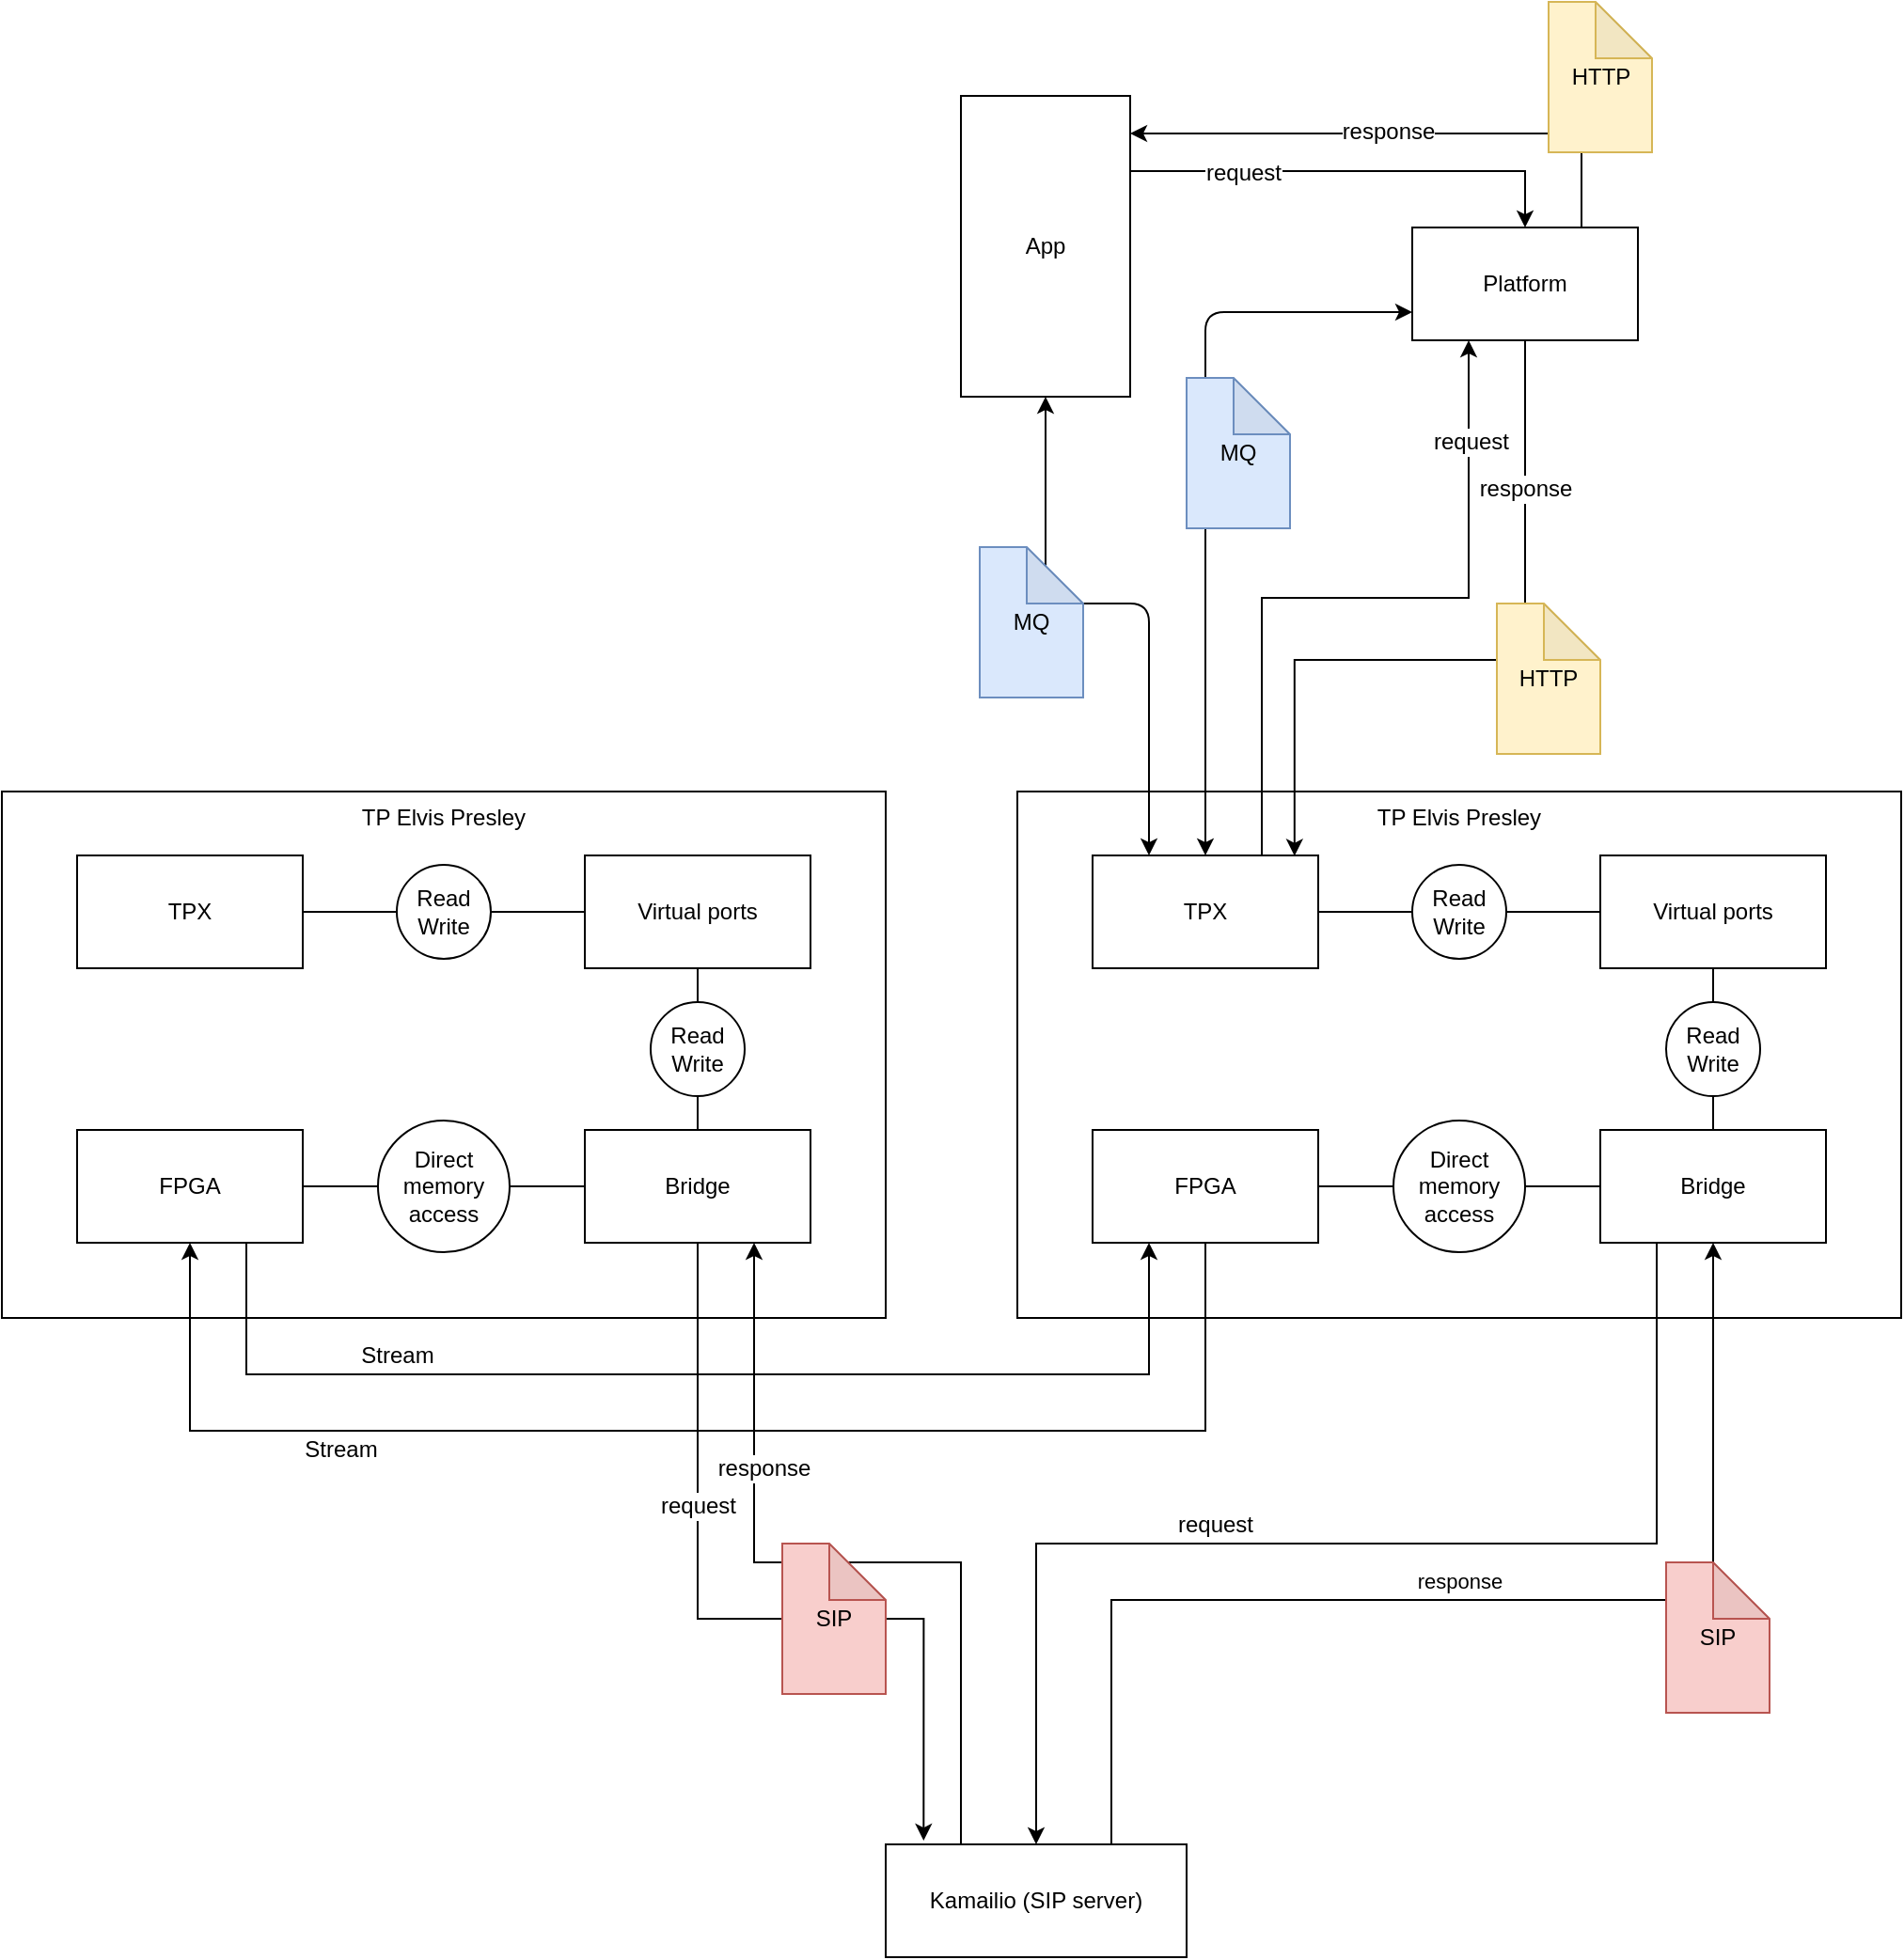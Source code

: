 <mxfile version="11.2.5" type="device" pages="1"><diagram id="ucgz9xVN6ALSLHqPkcyU" name="Page-1"><mxGraphModel dx="2407" dy="1391" grid="1" gridSize="10" guides="1" tooltips="1" connect="1" arrows="1" fold="1" page="1" pageScale="1" pageWidth="827" pageHeight="1169" math="0" shadow="0"><root><mxCell id="0"/><mxCell id="1" parent="0"/><mxCell id="TLOdBPNr-aB5FN_dAV48-18" style="edgeStyle=orthogonalEdgeStyle;rounded=0;orthogonalLoop=1;jettySize=auto;html=1;exitX=1;exitY=0.25;exitDx=0;exitDy=0;entryX=0.5;entryY=0;entryDx=0;entryDy=0;" edge="1" parent="1" source="TLOdBPNr-aB5FN_dAV48-1" target="TLOdBPNr-aB5FN_dAV48-2"><mxGeometry relative="1" as="geometry"/></mxCell><mxCell id="TLOdBPNr-aB5FN_dAV48-20" value="request" style="text;html=1;resizable=0;points=[];align=center;verticalAlign=middle;labelBackgroundColor=#ffffff;" vertex="1" connectable="0" parent="TLOdBPNr-aB5FN_dAV48-18"><mxGeometry x="-0.507" y="-1" relative="1" as="geometry"><mxPoint x="1" y="-0.5" as="offset"/></mxGeometry></mxCell><mxCell id="TLOdBPNr-aB5FN_dAV48-1" value="App" style="rounded=0;whiteSpace=wrap;html=1;" vertex="1" parent="1"><mxGeometry x="230" y="120" width="90" height="160" as="geometry"/></mxCell><mxCell id="TLOdBPNr-aB5FN_dAV48-19" style="edgeStyle=orthogonalEdgeStyle;rounded=0;orthogonalLoop=1;jettySize=auto;html=1;exitX=0.75;exitY=0;exitDx=0;exitDy=0;entryX=1;entryY=0.125;entryDx=0;entryDy=0;entryPerimeter=0;" edge="1" parent="1" source="TLOdBPNr-aB5FN_dAV48-2" target="TLOdBPNr-aB5FN_dAV48-1"><mxGeometry relative="1" as="geometry"/></mxCell><mxCell id="TLOdBPNr-aB5FN_dAV48-21" value="response" style="text;html=1;resizable=0;points=[];align=center;verticalAlign=middle;labelBackgroundColor=#ffffff;" vertex="1" connectable="0" parent="TLOdBPNr-aB5FN_dAV48-19"><mxGeometry x="0.059" y="-1" relative="1" as="geometry"><mxPoint as="offset"/></mxGeometry></mxCell><mxCell id="TLOdBPNr-aB5FN_dAV48-2" value="Platform" style="rounded=0;whiteSpace=wrap;html=1;" vertex="1" parent="1"><mxGeometry x="470" y="190" width="120" height="60" as="geometry"/></mxCell><mxCell id="TLOdBPNr-aB5FN_dAV48-3" value="TP Elvis Presley" style="rounded=0;whiteSpace=wrap;html=1;verticalAlign=top;" vertex="1" parent="1"><mxGeometry x="260" y="490" width="470" height="280" as="geometry"/></mxCell><mxCell id="TLOdBPNr-aB5FN_dAV48-24" style="edgeStyle=orthogonalEdgeStyle;rounded=0;orthogonalLoop=1;jettySize=auto;html=1;exitX=0.75;exitY=0;exitDx=0;exitDy=0;entryX=0.25;entryY=1;entryDx=0;entryDy=0;" edge="1" parent="1" source="TLOdBPNr-aB5FN_dAV48-5" target="TLOdBPNr-aB5FN_dAV48-2"><mxGeometry relative="1" as="geometry"/></mxCell><mxCell id="TLOdBPNr-aB5FN_dAV48-28" value="request" style="text;html=1;resizable=0;points=[];align=center;verticalAlign=middle;labelBackgroundColor=#ffffff;" vertex="1" connectable="0" parent="TLOdBPNr-aB5FN_dAV48-24"><mxGeometry x="0.722" y="-1" relative="1" as="geometry"><mxPoint as="offset"/></mxGeometry></mxCell><mxCell id="TLOdBPNr-aB5FN_dAV48-5" value="TPX" style="rounded=0;whiteSpace=wrap;html=1;" vertex="1" parent="1"><mxGeometry x="300" y="524" width="120" height="60" as="geometry"/></mxCell><mxCell id="TLOdBPNr-aB5FN_dAV48-6" value="Virtual ports" style="rounded=0;whiteSpace=wrap;html=1;" vertex="1" parent="1"><mxGeometry x="570" y="524" width="120" height="60" as="geometry"/></mxCell><mxCell id="TLOdBPNr-aB5FN_dAV48-34" style="edgeStyle=orthogonalEdgeStyle;rounded=0;orthogonalLoop=1;jettySize=auto;html=1;exitX=0.25;exitY=1;exitDx=0;exitDy=0;entryX=0.5;entryY=0;entryDx=0;entryDy=0;" edge="1" parent="1" source="TLOdBPNr-aB5FN_dAV48-7" target="TLOdBPNr-aB5FN_dAV48-33"><mxGeometry relative="1" as="geometry"><mxPoint x="360" y="1030" as="targetPoint"/><Array as="points"><mxPoint x="600" y="890"/><mxPoint x="270" y="890"/></Array></mxGeometry></mxCell><mxCell id="TLOdBPNr-aB5FN_dAV48-36" value="request" style="text;html=1;resizable=0;points=[];align=center;verticalAlign=middle;labelBackgroundColor=#ffffff;" vertex="1" connectable="0" parent="TLOdBPNr-aB5FN_dAV48-34"><mxGeometry x="0.049" y="-2" relative="1" as="geometry"><mxPoint x="-54" y="-8" as="offset"/></mxGeometry></mxCell><mxCell id="TLOdBPNr-aB5FN_dAV48-7" value="Bridge" style="rounded=0;whiteSpace=wrap;html=1;" vertex="1" parent="1"><mxGeometry x="570" y="670" width="120" height="60" as="geometry"/></mxCell><mxCell id="TLOdBPNr-aB5FN_dAV48-8" value="FPGA" style="rounded=0;whiteSpace=wrap;html=1;" vertex="1" parent="1"><mxGeometry x="300" y="670" width="120" height="60" as="geometry"/></mxCell><mxCell id="TLOdBPNr-aB5FN_dAV48-9" value="Read&lt;br&gt;Write" style="ellipse;whiteSpace=wrap;html=1;aspect=fixed;" vertex="1" parent="1"><mxGeometry x="470" y="529" width="50" height="50" as="geometry"/></mxCell><mxCell id="TLOdBPNr-aB5FN_dAV48-10" value="Read&lt;br&gt;Write" style="ellipse;whiteSpace=wrap;html=1;aspect=fixed;" vertex="1" parent="1"><mxGeometry x="605" y="602" width="50" height="50" as="geometry"/></mxCell><mxCell id="TLOdBPNr-aB5FN_dAV48-11" value="Direct&lt;br&gt;memory&lt;br&gt;access" style="ellipse;whiteSpace=wrap;html=1;aspect=fixed;" vertex="1" parent="1"><mxGeometry x="460" y="665" width="70" height="70" as="geometry"/></mxCell><mxCell id="TLOdBPNr-aB5FN_dAV48-12" value="" style="endArrow=none;html=1;entryX=1;entryY=0.5;entryDx=0;entryDy=0;" edge="1" parent="1" source="TLOdBPNr-aB5FN_dAV48-11" target="TLOdBPNr-aB5FN_dAV48-8"><mxGeometry width="50" height="50" relative="1" as="geometry"><mxPoint x="110" y="840" as="sourcePoint"/><mxPoint x="160" y="790" as="targetPoint"/></mxGeometry></mxCell><mxCell id="TLOdBPNr-aB5FN_dAV48-13" value="" style="endArrow=none;html=1;entryX=1;entryY=0.5;entryDx=0;entryDy=0;exitX=0;exitY=0.5;exitDx=0;exitDy=0;" edge="1" parent="1" source="TLOdBPNr-aB5FN_dAV48-7" target="TLOdBPNr-aB5FN_dAV48-11"><mxGeometry width="50" height="50" relative="1" as="geometry"><mxPoint x="470.0" y="710" as="sourcePoint"/><mxPoint x="430" y="710" as="targetPoint"/></mxGeometry></mxCell><mxCell id="TLOdBPNr-aB5FN_dAV48-14" value="" style="endArrow=none;html=1;entryX=0.5;entryY=1;entryDx=0;entryDy=0;exitX=0.5;exitY=0;exitDx=0;exitDy=0;" edge="1" parent="1" source="TLOdBPNr-aB5FN_dAV48-7" target="TLOdBPNr-aB5FN_dAV48-10"><mxGeometry width="50" height="50" relative="1" as="geometry"><mxPoint x="580" y="710" as="sourcePoint"/><mxPoint x="540.0" y="710" as="targetPoint"/></mxGeometry></mxCell><mxCell id="TLOdBPNr-aB5FN_dAV48-15" value="" style="endArrow=none;html=1;entryX=0.5;entryY=1;entryDx=0;entryDy=0;exitX=0.5;exitY=0;exitDx=0;exitDy=0;" edge="1" parent="1" source="TLOdBPNr-aB5FN_dAV48-10" target="TLOdBPNr-aB5FN_dAV48-6"><mxGeometry width="50" height="50" relative="1" as="geometry"><mxPoint x="630" y="600" as="sourcePoint"/><mxPoint x="640" y="662" as="targetPoint"/></mxGeometry></mxCell><mxCell id="TLOdBPNr-aB5FN_dAV48-16" value="" style="endArrow=none;html=1;entryX=0;entryY=0.5;entryDx=0;entryDy=0;exitX=1;exitY=0.5;exitDx=0;exitDy=0;" edge="1" parent="1" source="TLOdBPNr-aB5FN_dAV48-9" target="TLOdBPNr-aB5FN_dAV48-6"><mxGeometry width="50" height="50" relative="1" as="geometry"><mxPoint x="640" y="612" as="sourcePoint"/><mxPoint x="640" y="594" as="targetPoint"/></mxGeometry></mxCell><mxCell id="TLOdBPNr-aB5FN_dAV48-17" value="" style="endArrow=none;html=1;entryX=0;entryY=0.5;entryDx=0;entryDy=0;exitX=1;exitY=0.5;exitDx=0;exitDy=0;" edge="1" parent="1" source="TLOdBPNr-aB5FN_dAV48-5" target="TLOdBPNr-aB5FN_dAV48-9"><mxGeometry width="50" height="50" relative="1" as="geometry"><mxPoint x="530.0" y="564" as="sourcePoint"/><mxPoint x="580" y="564" as="targetPoint"/></mxGeometry></mxCell><mxCell id="TLOdBPNr-aB5FN_dAV48-23" value="HTTP" style="shape=note;whiteSpace=wrap;html=1;backgroundOutline=1;darkOpacity=0.05;fillColor=#fff2cc;strokeColor=#d6b656;" vertex="1" parent="1"><mxGeometry x="542.5" y="70" width="55" height="80" as="geometry"/></mxCell><mxCell id="TLOdBPNr-aB5FN_dAV48-25" style="edgeStyle=orthogonalEdgeStyle;rounded=0;orthogonalLoop=1;jettySize=auto;html=1;exitX=0.5;exitY=1;exitDx=0;exitDy=0;entryX=0.895;entryY=0.005;entryDx=0;entryDy=0;entryPerimeter=0;" edge="1" parent="1" source="TLOdBPNr-aB5FN_dAV48-2" target="TLOdBPNr-aB5FN_dAV48-5"><mxGeometry relative="1" as="geometry"><mxPoint x="408" y="440" as="targetPoint"/><Array as="points"><mxPoint x="530" y="420"/><mxPoint x="407" y="420"/></Array></mxGeometry></mxCell><mxCell id="TLOdBPNr-aB5FN_dAV48-27" value="response" style="text;html=1;resizable=0;points=[];align=center;verticalAlign=middle;labelBackgroundColor=#ffffff;" vertex="1" connectable="0" parent="TLOdBPNr-aB5FN_dAV48-25"><mxGeometry x="-0.602" relative="1" as="geometry"><mxPoint as="offset"/></mxGeometry></mxCell><mxCell id="TLOdBPNr-aB5FN_dAV48-26" value="HTTP" style="shape=note;whiteSpace=wrap;html=1;backgroundOutline=1;darkOpacity=0.05;fillColor=#fff2cc;strokeColor=#d6b656;" vertex="1" parent="1"><mxGeometry x="515" y="390" width="55" height="80" as="geometry"/></mxCell><mxCell id="TLOdBPNr-aB5FN_dAV48-29" value="" style="endArrow=classic;startArrow=classic;html=1;entryX=0.25;entryY=0;entryDx=0;entryDy=0;exitX=0.5;exitY=1;exitDx=0;exitDy=0;" edge="1" parent="1" source="TLOdBPNr-aB5FN_dAV48-1" target="TLOdBPNr-aB5FN_dAV48-5"><mxGeometry width="50" height="50" relative="1" as="geometry"><mxPoint x="300" y="430" as="sourcePoint"/><mxPoint x="280" y="790" as="targetPoint"/><Array as="points"><mxPoint x="275" y="390"/><mxPoint x="330" y="390"/></Array></mxGeometry></mxCell><mxCell id="TLOdBPNr-aB5FN_dAV48-30" value="MQ" style="shape=note;whiteSpace=wrap;html=1;backgroundOutline=1;darkOpacity=0.05;fillColor=#dae8fc;strokeColor=#6c8ebf;" vertex="1" parent="1"><mxGeometry x="240" y="360" width="55" height="80" as="geometry"/></mxCell><mxCell id="TLOdBPNr-aB5FN_dAV48-31" value="" style="endArrow=classic;startArrow=classic;html=1;entryX=0.5;entryY=0;entryDx=0;entryDy=0;exitX=0;exitY=0.75;exitDx=0;exitDy=0;" edge="1" parent="1" source="TLOdBPNr-aB5FN_dAV48-2" target="TLOdBPNr-aB5FN_dAV48-5"><mxGeometry width="50" height="50" relative="1" as="geometry"><mxPoint x="360" y="410" as="sourcePoint"/><mxPoint x="280" y="790" as="targetPoint"/><Array as="points"><mxPoint x="360" y="235"/></Array></mxGeometry></mxCell><mxCell id="TLOdBPNr-aB5FN_dAV48-32" value="MQ" style="shape=note;whiteSpace=wrap;html=1;backgroundOutline=1;darkOpacity=0.05;fillColor=#dae8fc;strokeColor=#6c8ebf;" vertex="1" parent="1"><mxGeometry x="350" y="270" width="55" height="80" as="geometry"/></mxCell><mxCell id="TLOdBPNr-aB5FN_dAV48-35" value="response" style="edgeStyle=orthogonalEdgeStyle;rounded=0;orthogonalLoop=1;jettySize=auto;html=1;exitX=0.75;exitY=0;exitDx=0;exitDy=0;entryX=0.5;entryY=1;entryDx=0;entryDy=0;" edge="1" parent="1" source="TLOdBPNr-aB5FN_dAV48-33" target="TLOdBPNr-aB5FN_dAV48-7"><mxGeometry x="-0.015" y="10" relative="1" as="geometry"><Array as="points"><mxPoint x="310" y="920"/><mxPoint x="630" y="920"/></Array><mxPoint as="offset"/></mxGeometry></mxCell><mxCell id="TLOdBPNr-aB5FN_dAV48-33" value="Kamailio (SIP server)" style="rounded=0;whiteSpace=wrap;html=1;" vertex="1" parent="1"><mxGeometry x="190" y="1050" width="160" height="60" as="geometry"/></mxCell><mxCell id="TLOdBPNr-aB5FN_dAV48-37" value="SIP" style="shape=note;whiteSpace=wrap;html=1;backgroundOutline=1;darkOpacity=0.05;fillColor=#f8cecc;strokeColor=#b85450;" vertex="1" parent="1"><mxGeometry x="605" y="900" width="55" height="80" as="geometry"/></mxCell><mxCell id="TLOdBPNr-aB5FN_dAV48-38" value="TP Elvis Presley" style="rounded=0;whiteSpace=wrap;html=1;verticalAlign=top;" vertex="1" parent="1"><mxGeometry x="-280" y="490" width="470" height="280" as="geometry"/></mxCell><mxCell id="TLOdBPNr-aB5FN_dAV48-39" value="TPX" style="rounded=0;whiteSpace=wrap;html=1;" vertex="1" parent="1"><mxGeometry x="-240" y="524" width="120" height="60" as="geometry"/></mxCell><mxCell id="TLOdBPNr-aB5FN_dAV48-40" value="Virtual ports" style="rounded=0;whiteSpace=wrap;html=1;" vertex="1" parent="1"><mxGeometry x="30" y="524" width="120" height="60" as="geometry"/></mxCell><mxCell id="TLOdBPNr-aB5FN_dAV48-54" style="edgeStyle=orthogonalEdgeStyle;rounded=0;orthogonalLoop=1;jettySize=auto;html=1;exitX=0.5;exitY=1;exitDx=0;exitDy=0;entryX=0.126;entryY=-0.033;entryDx=0;entryDy=0;entryPerimeter=0;" edge="1" parent="1" source="TLOdBPNr-aB5FN_dAV48-41" target="TLOdBPNr-aB5FN_dAV48-33"><mxGeometry relative="1" as="geometry"><Array as="points"><mxPoint x="90" y="930"/><mxPoint x="210" y="930"/></Array></mxGeometry></mxCell><mxCell id="TLOdBPNr-aB5FN_dAV48-55" value="request" style="text;html=1;resizable=0;points=[];align=center;verticalAlign=middle;labelBackgroundColor=#ffffff;" vertex="1" connectable="0" parent="TLOdBPNr-aB5FN_dAV48-54"><mxGeometry x="-0.207" y="45" relative="1" as="geometry"><mxPoint x="-45" y="-34" as="offset"/></mxGeometry></mxCell><mxCell id="TLOdBPNr-aB5FN_dAV48-41" value="Bridge" style="rounded=0;whiteSpace=wrap;html=1;" vertex="1" parent="1"><mxGeometry x="30" y="670" width="120" height="60" as="geometry"/></mxCell><mxCell id="TLOdBPNr-aB5FN_dAV48-60" style="edgeStyle=orthogonalEdgeStyle;rounded=0;orthogonalLoop=1;jettySize=auto;html=1;exitX=0.75;exitY=1;exitDx=0;exitDy=0;entryX=0.25;entryY=1;entryDx=0;entryDy=0;" edge="1" parent="1" source="TLOdBPNr-aB5FN_dAV48-42" target="TLOdBPNr-aB5FN_dAV48-8"><mxGeometry relative="1" as="geometry"><Array as="points"><mxPoint x="-150" y="800"/><mxPoint x="330" y="800"/></Array></mxGeometry></mxCell><mxCell id="TLOdBPNr-aB5FN_dAV48-61" value="Stream" style="text;html=1;resizable=0;points=[];align=center;verticalAlign=middle;labelBackgroundColor=#ffffff;" vertex="1" connectable="0" parent="TLOdBPNr-aB5FN_dAV48-60"><mxGeometry x="-0.529" y="1" relative="1" as="geometry"><mxPoint x="4" y="-9" as="offset"/></mxGeometry></mxCell><mxCell id="TLOdBPNr-aB5FN_dAV48-42" value="FPGA" style="rounded=0;whiteSpace=wrap;html=1;" vertex="1" parent="1"><mxGeometry x="-240" y="670" width="120" height="60" as="geometry"/></mxCell><mxCell id="TLOdBPNr-aB5FN_dAV48-43" value="Read&lt;br&gt;Write" style="ellipse;whiteSpace=wrap;html=1;aspect=fixed;" vertex="1" parent="1"><mxGeometry x="-70" y="529" width="50" height="50" as="geometry"/></mxCell><mxCell id="TLOdBPNr-aB5FN_dAV48-44" value="Read&lt;br&gt;Write" style="ellipse;whiteSpace=wrap;html=1;aspect=fixed;" vertex="1" parent="1"><mxGeometry x="65" y="602" width="50" height="50" as="geometry"/></mxCell><mxCell id="TLOdBPNr-aB5FN_dAV48-45" value="Direct&lt;br&gt;memory&lt;br&gt;access" style="ellipse;whiteSpace=wrap;html=1;aspect=fixed;" vertex="1" parent="1"><mxGeometry x="-80" y="665" width="70" height="70" as="geometry"/></mxCell><mxCell id="TLOdBPNr-aB5FN_dAV48-46" value="" style="endArrow=none;html=1;entryX=1;entryY=0.5;entryDx=0;entryDy=0;" edge="1" parent="1" source="TLOdBPNr-aB5FN_dAV48-45" target="TLOdBPNr-aB5FN_dAV48-42"><mxGeometry width="50" height="50" relative="1" as="geometry"><mxPoint x="-430" y="840" as="sourcePoint"/><mxPoint x="-380" y="790" as="targetPoint"/></mxGeometry></mxCell><mxCell id="TLOdBPNr-aB5FN_dAV48-47" value="" style="endArrow=none;html=1;entryX=1;entryY=0.5;entryDx=0;entryDy=0;exitX=0;exitY=0.5;exitDx=0;exitDy=0;" edge="1" parent="1" source="TLOdBPNr-aB5FN_dAV48-41" target="TLOdBPNr-aB5FN_dAV48-45"><mxGeometry width="50" height="50" relative="1" as="geometry"><mxPoint x="-70.0" y="710" as="sourcePoint"/><mxPoint x="-110" y="710" as="targetPoint"/></mxGeometry></mxCell><mxCell id="TLOdBPNr-aB5FN_dAV48-48" value="" style="endArrow=none;html=1;entryX=0.5;entryY=1;entryDx=0;entryDy=0;exitX=0.5;exitY=0;exitDx=0;exitDy=0;" edge="1" parent="1" source="TLOdBPNr-aB5FN_dAV48-41" target="TLOdBPNr-aB5FN_dAV48-44"><mxGeometry width="50" height="50" relative="1" as="geometry"><mxPoint x="40" y="710" as="sourcePoint"/><mxPoint x="-2.274e-12" y="710" as="targetPoint"/></mxGeometry></mxCell><mxCell id="TLOdBPNr-aB5FN_dAV48-49" value="" style="endArrow=none;html=1;entryX=0.5;entryY=1;entryDx=0;entryDy=0;exitX=0.5;exitY=0;exitDx=0;exitDy=0;" edge="1" parent="1" source="TLOdBPNr-aB5FN_dAV48-44" target="TLOdBPNr-aB5FN_dAV48-40"><mxGeometry width="50" height="50" relative="1" as="geometry"><mxPoint x="90" y="600" as="sourcePoint"/><mxPoint x="100" y="662" as="targetPoint"/></mxGeometry></mxCell><mxCell id="TLOdBPNr-aB5FN_dAV48-50" value="" style="endArrow=none;html=1;entryX=0;entryY=0.5;entryDx=0;entryDy=0;exitX=1;exitY=0.5;exitDx=0;exitDy=0;" edge="1" parent="1" source="TLOdBPNr-aB5FN_dAV48-43" target="TLOdBPNr-aB5FN_dAV48-40"><mxGeometry width="50" height="50" relative="1" as="geometry"><mxPoint x="100" y="612" as="sourcePoint"/><mxPoint x="100" y="594" as="targetPoint"/></mxGeometry></mxCell><mxCell id="TLOdBPNr-aB5FN_dAV48-51" value="" style="endArrow=none;html=1;entryX=0;entryY=0.5;entryDx=0;entryDy=0;exitX=1;exitY=0.5;exitDx=0;exitDy=0;" edge="1" parent="1" source="TLOdBPNr-aB5FN_dAV48-39" target="TLOdBPNr-aB5FN_dAV48-43"><mxGeometry width="50" height="50" relative="1" as="geometry"><mxPoint x="-10.0" y="564" as="sourcePoint"/><mxPoint x="40" y="564" as="targetPoint"/></mxGeometry></mxCell><mxCell id="TLOdBPNr-aB5FN_dAV48-53" style="edgeStyle=orthogonalEdgeStyle;rounded=0;orthogonalLoop=1;jettySize=auto;html=1;exitX=0.25;exitY=0;exitDx=0;exitDy=0;entryX=0.75;entryY=1;entryDx=0;entryDy=0;" edge="1" parent="1" source="TLOdBPNr-aB5FN_dAV48-33" target="TLOdBPNr-aB5FN_dAV48-41"><mxGeometry relative="1" as="geometry"><Array as="points"><mxPoint x="230" y="900"/><mxPoint x="120" y="900"/></Array></mxGeometry></mxCell><mxCell id="TLOdBPNr-aB5FN_dAV48-57" value="response" style="text;html=1;resizable=0;points=[];align=center;verticalAlign=middle;labelBackgroundColor=#ffffff;" vertex="1" connectable="0" parent="TLOdBPNr-aB5FN_dAV48-53"><mxGeometry x="-0.022" y="-2" relative="1" as="geometry"><mxPoint x="-45" y="-48" as="offset"/></mxGeometry></mxCell><mxCell id="TLOdBPNr-aB5FN_dAV48-58" value="SIP" style="shape=note;whiteSpace=wrap;html=1;backgroundOutline=1;darkOpacity=0.05;fillColor=#f8cecc;strokeColor=#b85450;" vertex="1" parent="1"><mxGeometry x="135" y="890" width="55" height="80" as="geometry"/></mxCell><mxCell id="TLOdBPNr-aB5FN_dAV48-62" style="edgeStyle=orthogonalEdgeStyle;rounded=0;orthogonalLoop=1;jettySize=auto;html=1;exitX=0.5;exitY=1;exitDx=0;exitDy=0;entryX=0.5;entryY=1;entryDx=0;entryDy=0;" edge="1" parent="1" source="TLOdBPNr-aB5FN_dAV48-8" target="TLOdBPNr-aB5FN_dAV48-42"><mxGeometry relative="1" as="geometry"><Array as="points"><mxPoint x="360" y="830"/><mxPoint x="-180" y="830"/></Array></mxGeometry></mxCell><mxCell id="TLOdBPNr-aB5FN_dAV48-63" value="Stream" style="text;html=1;resizable=0;points=[];align=center;verticalAlign=middle;labelBackgroundColor=#ffffff;" vertex="1" connectable="0" parent="TLOdBPNr-aB5FN_dAV48-62"><mxGeometry x="0.524" y="-3" relative="1" as="geometry"><mxPoint x="4" y="13" as="offset"/></mxGeometry></mxCell></root></mxGraphModel></diagram></mxfile>